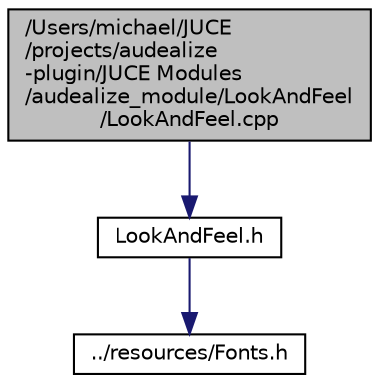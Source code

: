 digraph "/Users/michael/JUCE/projects/audealize-plugin/JUCE Modules/audealize_module/LookAndFeel/LookAndFeel.cpp"
{
  edge [fontname="Helvetica",fontsize="10",labelfontname="Helvetica",labelfontsize="10"];
  node [fontname="Helvetica",fontsize="10",shape=record];
  Node1 [label="/Users/michael/JUCE\l/projects/audealize\l-plugin/JUCE Modules\l/audealize_module/LookAndFeel\l/LookAndFeel.cpp",height=0.2,width=0.4,color="black", fillcolor="grey75", style="filled", fontcolor="black"];
  Node1 -> Node2 [color="midnightblue",fontsize="10",style="solid",fontname="Helvetica"];
  Node2 [label="LookAndFeel.h",height=0.2,width=0.4,color="black", fillcolor="white", style="filled",URL="$_look_and_feel_8h.html"];
  Node2 -> Node3 [color="midnightblue",fontsize="10",style="solid",fontname="Helvetica"];
  Node3 [label="../resources/Fonts.h",height=0.2,width=0.4,color="black", fillcolor="white", style="filled",URL="$_fonts_8h.html"];
}

